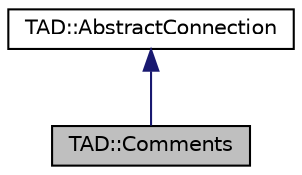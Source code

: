 digraph "TAD::Comments"
{
  edge [fontname="Helvetica",fontsize="10",labelfontname="Helvetica",labelfontsize="10"];
  node [fontname="Helvetica",fontsize="10",shape=record];
  Node0 [label="TAD::Comments",height=0.2,width=0.4,color="black", fillcolor="grey75", style="filled", fontcolor="black"];
  Node1 -> Node0 [dir="back",color="midnightblue",fontsize="10",style="solid",fontname="Helvetica"];
  Node1 [label="TAD::AbstractConnection",height=0.2,width=0.4,color="black", fillcolor="white", style="filled",URL="$class_t_a_d_1_1_abstract_connection.html"];
}
